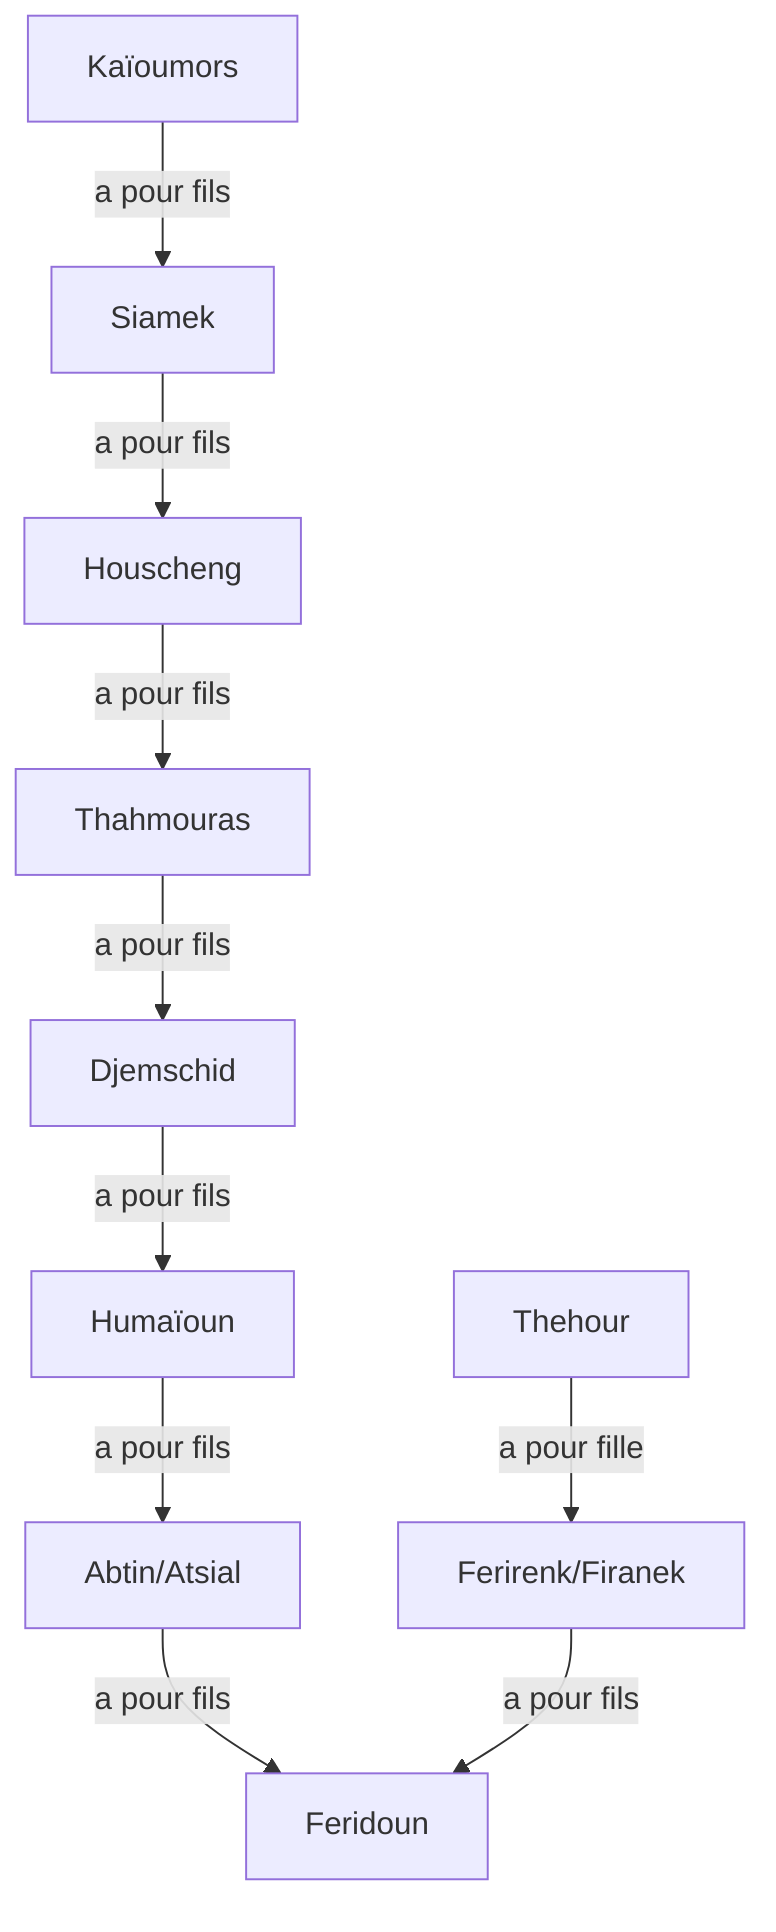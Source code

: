 graph TD
Kaïoumors --a pour fils--> Siamek
Siamek --a pour fils--> Houscheng
Houscheng --a pour fils--> Thahmouras
Thahmouras --a pour fils--> Djemschid
Djemschid --a pour fils--> Humaïoun
Humaïoun --a pour fils-->Abtin/Atsial
Abtin/Atsial --a pour fils--> Feridoun
Thehour --a pour fille--> Ferirenk/Firanek
Ferirenk/Firanek --a pour fils--> Feridoun